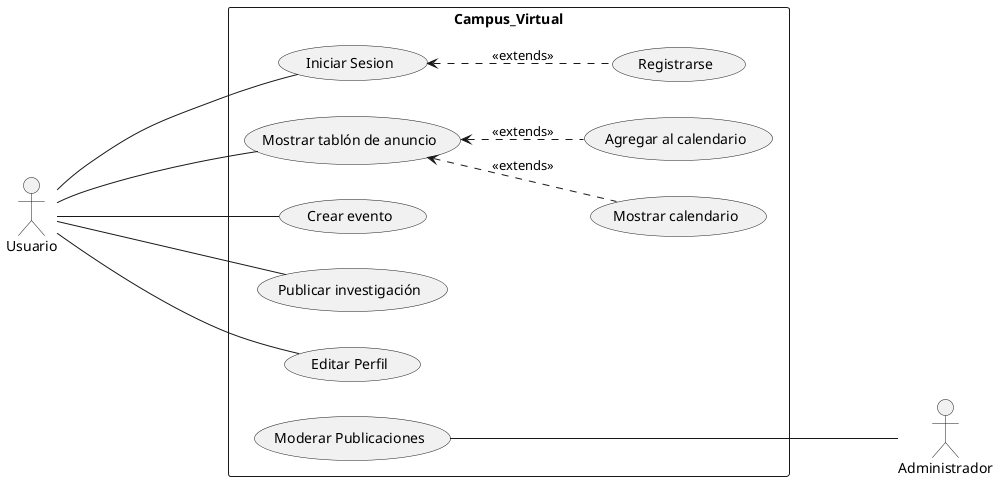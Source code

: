 @startuml CasoDeUso
left to right direction
'Actores
“Usuario” as usuario
“Administrador” as admin
'Contendedor del sistema
rectangle Campus_Virtual {
'Casos de uso
usecase “Iniciar Sesion” as uc1
usecase “Registrarse” as uc1_1
usecase “Mostrar tablón de anuncio” as uc2
usecase “Mostrar calendario” as uc2_1
usecase “Agregar al calendario” as uc2_2
usecase “Crear evento” as uc3
usecase “Publicar investigación” as uc4
usecase “Editar Perfil” as uc5
usecase “Moderar Publicaciones” as uc6
}
'Conexiones
usuario ---- uc1
usuario ---- uc2
usuario ---- uc3
usuario ---- uc4
usuario ---- uc5
uc6 ---- admin
uc1 <.. uc1_1 : “<<extends>>”
uc2 <.. uc2_1 : “<<extends>>”
uc2 <.. uc2_2 : “<<extends>>”
@enduml